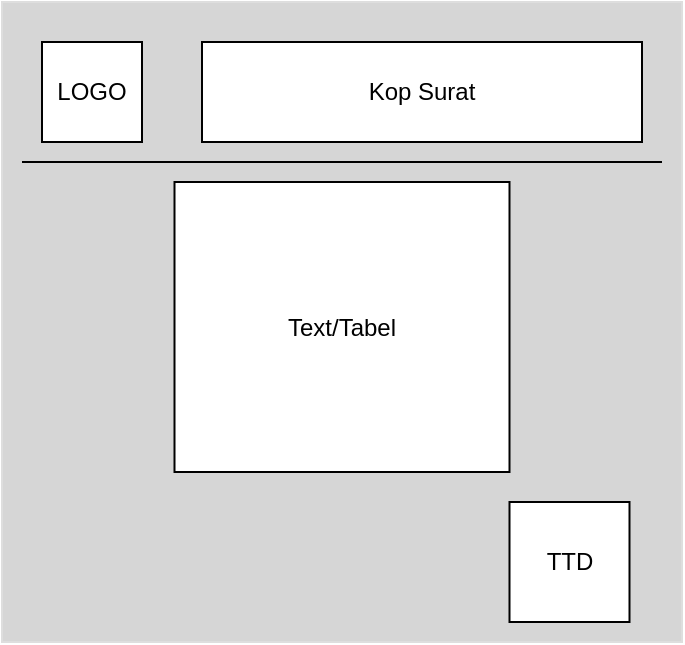 <mxfile version="18.0.4" type="github">
  <diagram id="pN3tOv0Hnyo84Ak2nDvD" name="Page-1">
    <mxGraphModel dx="865" dy="428" grid="1" gridSize="10" guides="1" tooltips="1" connect="1" arrows="1" fold="1" page="1" pageScale="1" pageWidth="583" pageHeight="827" math="0" shadow="0">
      <root>
        <mxCell id="0" />
        <mxCell id="1" parent="0" />
        <mxCell id="QvEs3cgh8W8eg8W6o5l4-6" value="" style="rounded=0;whiteSpace=wrap;html=1;fontSize=18;fillColor=#D6D6D6;strokeColor=#DEDEDE;" parent="1" vertex="1">
          <mxGeometry x="140" y="40" width="340" height="320" as="geometry" />
        </mxCell>
        <mxCell id="yob8qpFeidn9qjvZkw3X-1" value="LOGO" style="rounded=0;whiteSpace=wrap;html=1;" vertex="1" parent="1">
          <mxGeometry x="160" y="60" width="50" height="50" as="geometry" />
        </mxCell>
        <mxCell id="yob8qpFeidn9qjvZkw3X-2" value="Kop Surat" style="rounded=0;whiteSpace=wrap;html=1;" vertex="1" parent="1">
          <mxGeometry x="240" y="60" width="220" height="50" as="geometry" />
        </mxCell>
        <mxCell id="yob8qpFeidn9qjvZkw3X-6" value="" style="endArrow=none;html=1;rounded=0;" edge="1" parent="1">
          <mxGeometry width="50" height="50" relative="1" as="geometry">
            <mxPoint x="150" y="120" as="sourcePoint" />
            <mxPoint x="470" y="120" as="targetPoint" />
          </mxGeometry>
        </mxCell>
        <mxCell id="yob8qpFeidn9qjvZkw3X-8" value="Text/Tabel" style="rounded=0;whiteSpace=wrap;html=1;" vertex="1" parent="1">
          <mxGeometry x="226.25" y="130" width="167.5" height="145" as="geometry" />
        </mxCell>
        <mxCell id="yob8qpFeidn9qjvZkw3X-9" value="TTD" style="rounded=0;whiteSpace=wrap;html=1;" vertex="1" parent="1">
          <mxGeometry x="393.75" y="290" width="60" height="60" as="geometry" />
        </mxCell>
      </root>
    </mxGraphModel>
  </diagram>
</mxfile>
